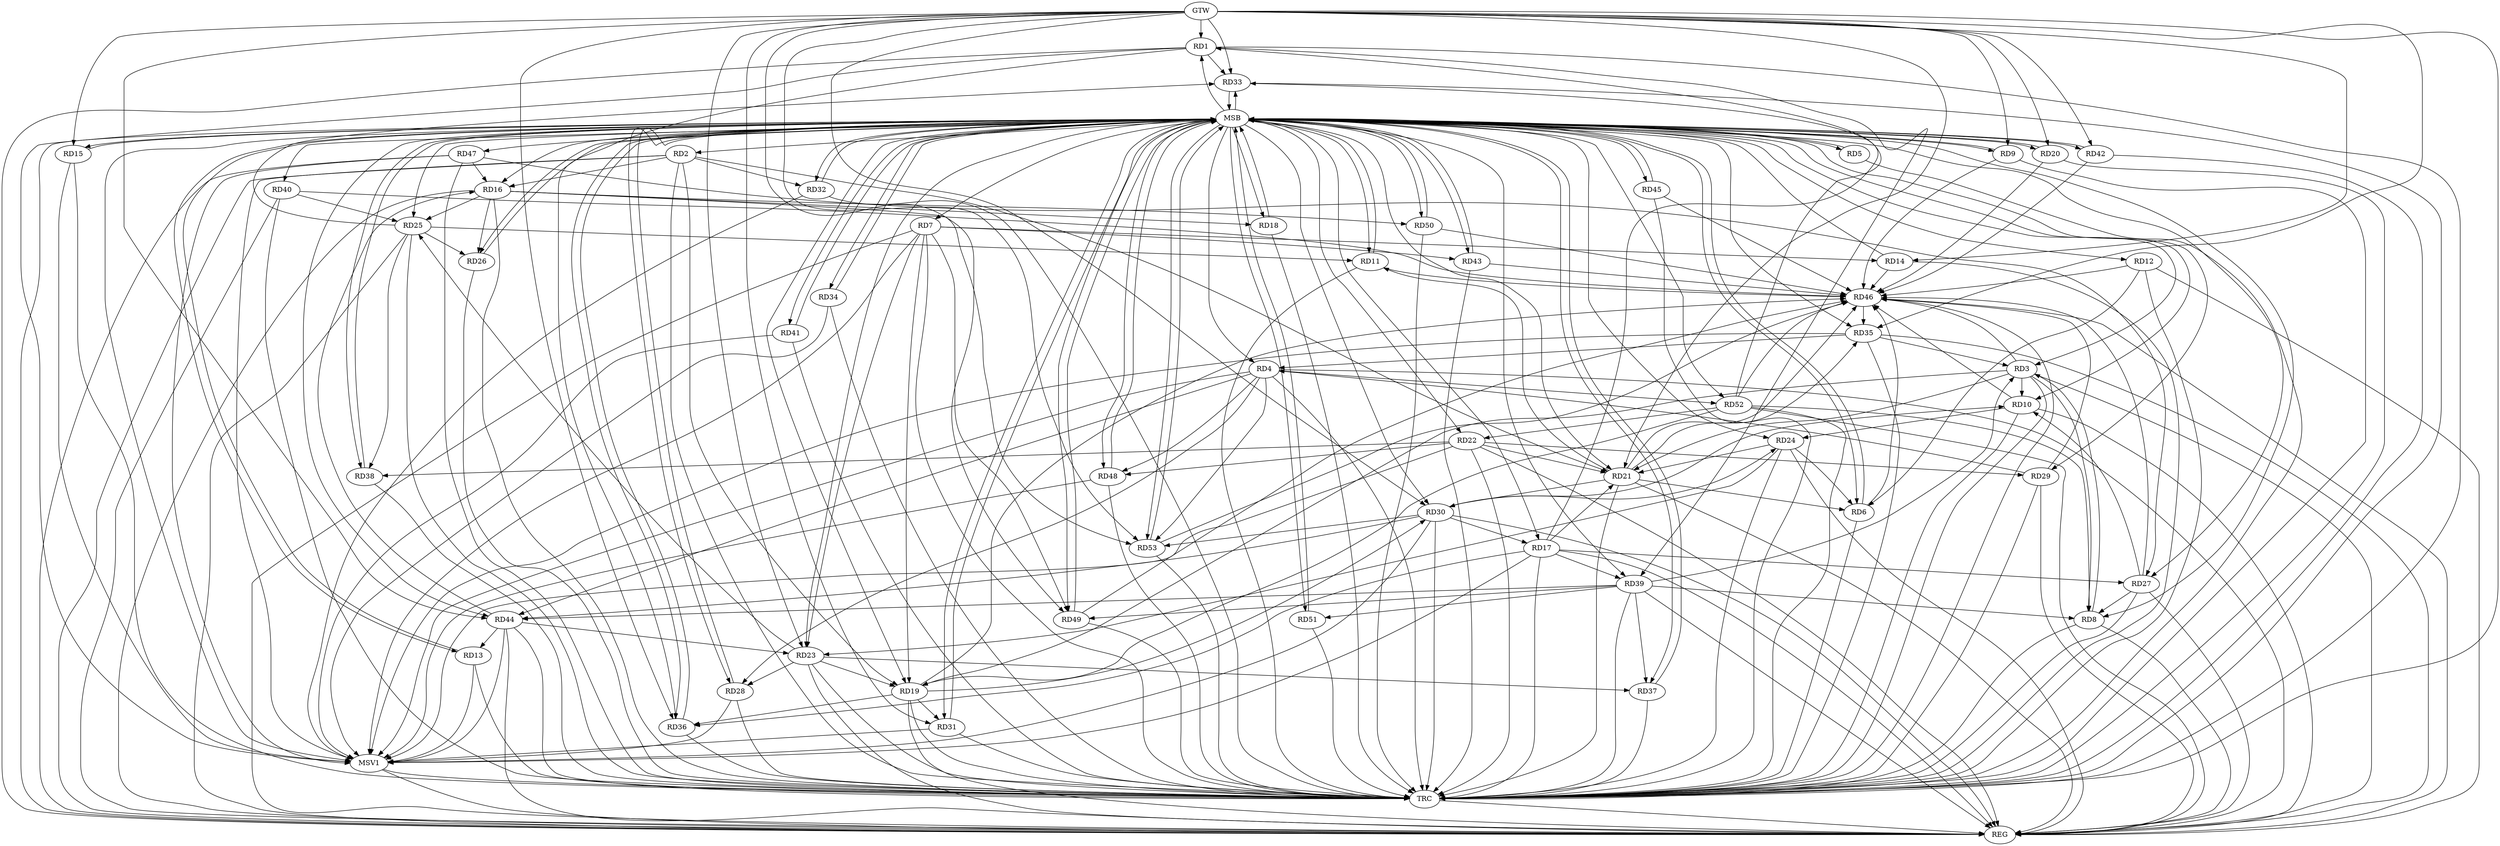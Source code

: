strict digraph G {
  RD1 [ label="RD1" ];
  RD2 [ label="RD2" ];
  RD3 [ label="RD3" ];
  RD4 [ label="RD4" ];
  RD5 [ label="RD5" ];
  RD6 [ label="RD6" ];
  RD7 [ label="RD7" ];
  RD8 [ label="RD8" ];
  RD9 [ label="RD9" ];
  RD10 [ label="RD10" ];
  RD11 [ label="RD11" ];
  RD12 [ label="RD12" ];
  RD13 [ label="RD13" ];
  RD14 [ label="RD14" ];
  RD15 [ label="RD15" ];
  RD16 [ label="RD16" ];
  RD17 [ label="RD17" ];
  RD18 [ label="RD18" ];
  RD19 [ label="RD19" ];
  RD20 [ label="RD20" ];
  RD21 [ label="RD21" ];
  RD22 [ label="RD22" ];
  RD23 [ label="RD23" ];
  RD24 [ label="RD24" ];
  RD25 [ label="RD25" ];
  RD26 [ label="RD26" ];
  RD27 [ label="RD27" ];
  RD28 [ label="RD28" ];
  RD29 [ label="RD29" ];
  RD30 [ label="RD30" ];
  RD31 [ label="RD31" ];
  RD32 [ label="RD32" ];
  RD33 [ label="RD33" ];
  RD34 [ label="RD34" ];
  RD35 [ label="RD35" ];
  RD36 [ label="RD36" ];
  RD37 [ label="RD37" ];
  RD38 [ label="RD38" ];
  RD39 [ label="RD39" ];
  RD40 [ label="RD40" ];
  RD41 [ label="RD41" ];
  RD42 [ label="RD42" ];
  RD43 [ label="RD43" ];
  RD44 [ label="RD44" ];
  RD45 [ label="RD45" ];
  RD46 [ label="RD46" ];
  RD47 [ label="RD47" ];
  RD48 [ label="RD48" ];
  RD49 [ label="RD49" ];
  RD50 [ label="RD50" ];
  RD51 [ label="RD51" ];
  RD52 [ label="RD52" ];
  RD53 [ label="RD53" ];
  GTW [ label="GTW" ];
  REG [ label="REG" ];
  MSB [ label="MSB" ];
  TRC [ label="TRC" ];
  MSV1 [ label="MSV1" ];
  RD17 -> RD1;
  RD1 -> RD33;
  RD1 -> RD36;
  RD1 -> RD39;
  RD2 -> RD16;
  RD2 -> RD19;
  RD2 -> RD21;
  RD2 -> RD32;
  RD3 -> RD8;
  RD8 -> RD3;
  RD3 -> RD10;
  RD3 -> RD19;
  RD3 -> RD21;
  RD35 -> RD3;
  RD39 -> RD3;
  RD4 -> RD28;
  RD29 -> RD4;
  RD35 -> RD4;
  RD4 -> RD44;
  RD4 -> RD48;
  RD4 -> RD52;
  RD4 -> RD53;
  RD12 -> RD6;
  RD21 -> RD6;
  RD24 -> RD6;
  RD7 -> RD14;
  RD7 -> RD19;
  RD7 -> RD23;
  RD7 -> RD43;
  RD7 -> RD49;
  RD27 -> RD8;
  RD39 -> RD8;
  RD52 -> RD8;
  RD10 -> RD24;
  RD27 -> RD10;
  RD30 -> RD10;
  RD21 -> RD11;
  RD25 -> RD11;
  RD44 -> RD13;
  RD16 -> RD18;
  RD16 -> RD25;
  RD16 -> RD26;
  RD44 -> RD16;
  RD47 -> RD16;
  RD16 -> RD50;
  RD16 -> RD53;
  RD17 -> RD21;
  RD17 -> RD27;
  RD30 -> RD17;
  RD17 -> RD36;
  RD17 -> RD39;
  RD23 -> RD19;
  RD19 -> RD30;
  RD19 -> RD31;
  RD19 -> RD36;
  RD52 -> RD19;
  RD22 -> RD21;
  RD24 -> RD21;
  RD21 -> RD30;
  RD21 -> RD35;
  RD22 -> RD29;
  RD22 -> RD38;
  RD22 -> RD48;
  RD52 -> RD22;
  RD24 -> RD23;
  RD23 -> RD25;
  RD23 -> RD28;
  RD23 -> RD37;
  RD44 -> RD23;
  RD30 -> RD24;
  RD25 -> RD26;
  RD25 -> RD33;
  RD25 -> RD38;
  RD40 -> RD25;
  RD47 -> RD27;
  RD30 -> RD44;
  RD30 -> RD53;
  RD52 -> RD33;
  RD46 -> RD35;
  RD39 -> RD37;
  RD39 -> RD44;
  RD39 -> RD49;
  RD39 -> RD51;
  GTW -> RD9;
  GTW -> RD31;
  GTW -> RD23;
  GTW -> RD33;
  GTW -> RD21;
  GTW -> RD14;
  GTW -> RD36;
  GTW -> RD15;
  GTW -> RD49;
  GTW -> RD30;
  GTW -> RD44;
  GTW -> RD20;
  GTW -> RD42;
  GTW -> RD53;
  GTW -> RD35;
  GTW -> RD1;
  RD1 -> REG;
  RD2 -> REG;
  RD3 -> REG;
  RD4 -> REG;
  RD7 -> REG;
  RD8 -> REG;
  RD10 -> REG;
  RD12 -> REG;
  RD16 -> REG;
  RD17 -> REG;
  RD19 -> REG;
  RD21 -> REG;
  RD22 -> REG;
  RD23 -> REG;
  RD24 -> REG;
  RD25 -> REG;
  RD27 -> REG;
  RD29 -> REG;
  RD30 -> REG;
  RD35 -> REG;
  RD39 -> REG;
  RD40 -> REG;
  RD44 -> REG;
  RD46 -> REG;
  RD47 -> REG;
  RD52 -> REG;
  RD5 -> MSB;
  MSB -> RD3;
  MSB -> RD22;
  MSB -> RD32;
  MSB -> RD33;
  MSB -> RD35;
  MSB -> RD38;
  MSB -> RD53;
  MSB -> REG;
  RD6 -> MSB;
  MSB -> RD12;
  MSB -> RD13;
  MSB -> RD29;
  MSB -> RD30;
  MSB -> RD45;
  RD9 -> MSB;
  MSB -> RD23;
  MSB -> RD28;
  MSB -> RD47;
  MSB -> RD51;
  RD11 -> MSB;
  MSB -> RD2;
  MSB -> RD7;
  MSB -> RD25;
  MSB -> RD34;
  MSB -> RD42;
  MSB -> RD43;
  MSB -> RD48;
  RD13 -> MSB;
  MSB -> RD10;
  RD14 -> MSB;
  MSB -> RD11;
  MSB -> RD24;
  MSB -> RD26;
  RD15 -> MSB;
  MSB -> RD5;
  MSB -> RD20;
  MSB -> RD27;
  MSB -> RD37;
  MSB -> RD39;
  MSB -> RD44;
  RD18 -> MSB;
  RD20 -> MSB;
  MSB -> RD36;
  RD26 -> MSB;
  MSB -> RD49;
  RD28 -> MSB;
  MSB -> RD1;
  MSB -> RD18;
  MSB -> RD31;
  MSB -> RD41;
  MSB -> RD52;
  RD31 -> MSB;
  RD32 -> MSB;
  MSB -> RD4;
  MSB -> RD6;
  MSB -> RD15;
  MSB -> RD19;
  RD33 -> MSB;
  MSB -> RD40;
  RD34 -> MSB;
  MSB -> RD21;
  RD36 -> MSB;
  RD37 -> MSB;
  RD38 -> MSB;
  MSB -> RD17;
  RD41 -> MSB;
  MSB -> RD50;
  RD42 -> MSB;
  MSB -> RD8;
  RD43 -> MSB;
  RD45 -> MSB;
  RD48 -> MSB;
  RD49 -> MSB;
  MSB -> RD9;
  RD50 -> MSB;
  RD51 -> MSB;
  MSB -> RD16;
  RD53 -> MSB;
  RD1 -> TRC;
  RD2 -> TRC;
  RD3 -> TRC;
  RD4 -> TRC;
  RD5 -> TRC;
  RD6 -> TRC;
  RD7 -> TRC;
  RD8 -> TRC;
  RD9 -> TRC;
  RD10 -> TRC;
  RD11 -> TRC;
  RD12 -> TRC;
  RD13 -> TRC;
  RD14 -> TRC;
  RD15 -> TRC;
  RD16 -> TRC;
  RD17 -> TRC;
  RD18 -> TRC;
  RD19 -> TRC;
  RD20 -> TRC;
  RD21 -> TRC;
  RD22 -> TRC;
  RD23 -> TRC;
  RD24 -> TRC;
  RD25 -> TRC;
  RD26 -> TRC;
  RD27 -> TRC;
  RD28 -> TRC;
  RD29 -> TRC;
  RD30 -> TRC;
  RD31 -> TRC;
  RD32 -> TRC;
  RD33 -> TRC;
  RD34 -> TRC;
  RD35 -> TRC;
  RD36 -> TRC;
  RD37 -> TRC;
  RD38 -> TRC;
  RD39 -> TRC;
  RD40 -> TRC;
  RD41 -> TRC;
  RD42 -> TRC;
  RD43 -> TRC;
  RD44 -> TRC;
  RD45 -> TRC;
  RD46 -> TRC;
  RD47 -> TRC;
  RD48 -> TRC;
  RD49 -> TRC;
  RD50 -> TRC;
  RD51 -> TRC;
  RD52 -> TRC;
  RD53 -> TRC;
  GTW -> TRC;
  TRC -> REG;
  RD52 -> RD46;
  RD29 -> RD46;
  RD42 -> RD46;
  RD21 -> RD46;
  RD19 -> RD46;
  RD11 -> RD46;
  RD6 -> RD46;
  RD10 -> RD46;
  RD9 -> RD46;
  RD20 -> RD46;
  RD40 -> RD46;
  RD43 -> RD46;
  RD12 -> RD46;
  RD27 -> RD46;
  RD45 -> RD46;
  RD3 -> RD46;
  RD14 -> RD46;
  RD49 -> RD46;
  RD50 -> RD46;
  RD53 -> RD46;
  RD1 -> MSV1;
  RD4 -> MSV1;
  RD17 -> MSV1;
  RD22 -> MSV1;
  RD30 -> MSV1;
  RD44 -> MSV1;
  RD47 -> MSV1;
  MSB -> MSV1;
  RD48 -> MSV1;
  RD35 -> MSV1;
  RD13 -> MSV1;
  RD31 -> MSV1;
  RD34 -> MSV1;
  RD32 -> MSV1;
  RD2 -> MSV1;
  RD15 -> MSV1;
  RD7 -> MSV1;
  RD28 -> MSV1;
  RD41 -> MSV1;
  MSV1 -> REG;
  MSV1 -> TRC;
}
